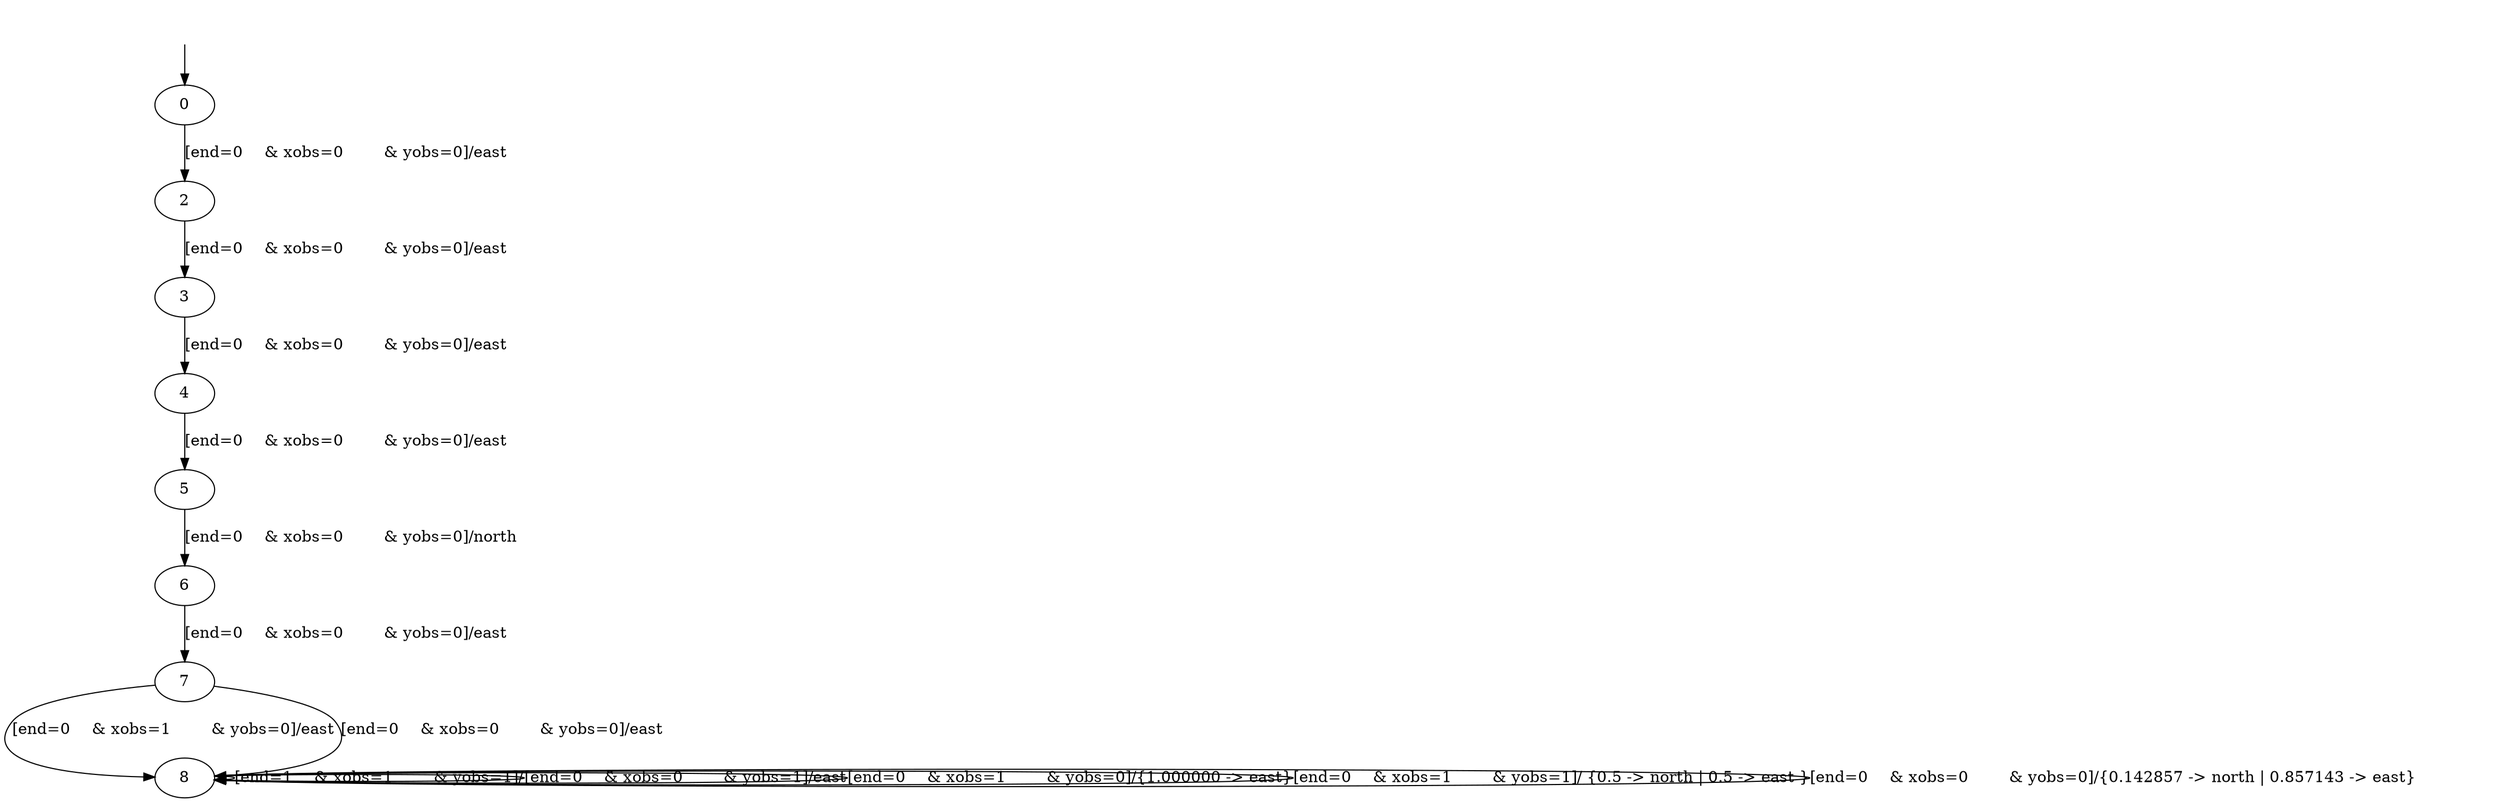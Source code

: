 digraph {
8;
7;
6;
5;
4;
3;
2;
0;
__init [label="", style=invis, width=0];
__init -> 0;
8 -> 8 [label="[end=1	& xobs=1	& yobs=1]/"];
8 -> 8 [label="[end=0	& xobs=0	& yobs=1]/east"];
8 -> 8 [label="[end=0	& xobs=1	& yobs=0]/{1.000000 -> east}"];
8 -> 8 [label="[end=0	& xobs=1	& yobs=1]/ {0.5 -> north | 0.5 -> east }"];
8 -> 8 [label="[end=0	& xobs=0	& yobs=0]/{0.142857 -> north | 0.857143 -> east}"];
7 -> 8 [label="[end=0	& xobs=1	& yobs=0]/east"];
7 -> 8 [label="[end=0	& xobs=0	& yobs=0]/east"];
6 -> 7 [label="[end=0	& xobs=0	& yobs=0]/east"];
5 -> 6 [label="[end=0	& xobs=0	& yobs=0]/north"];
4 -> 5 [label="[end=0	& xobs=0	& yobs=0]/east"];
3 -> 4 [label="[end=0	& xobs=0	& yobs=0]/east"];
2 -> 3 [label="[end=0	& xobs=0	& yobs=0]/east"];
0 -> 2 [label="[end=0	& xobs=0	& yobs=0]/east"];
}